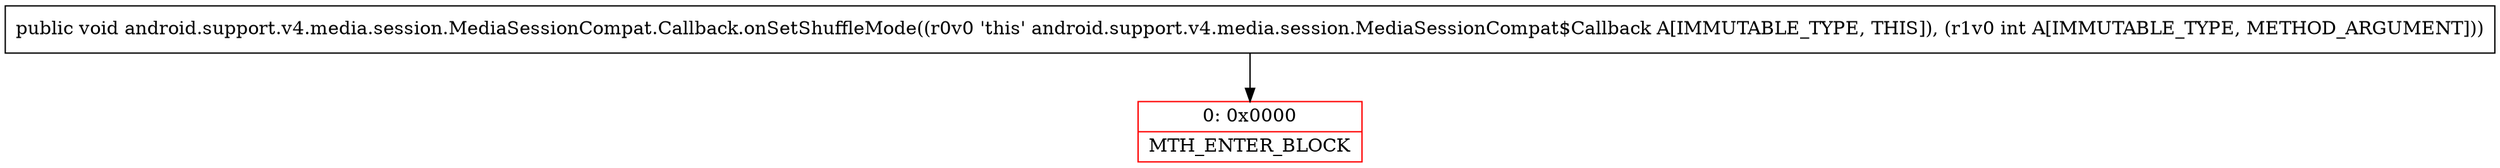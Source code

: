 digraph "CFG forandroid.support.v4.media.session.MediaSessionCompat.Callback.onSetShuffleMode(I)V" {
subgraph cluster_Region_1805312958 {
label = "R(0)";
node [shape=record,color=blue];
}
Node_0 [shape=record,color=red,label="{0\:\ 0x0000|MTH_ENTER_BLOCK\l}"];
MethodNode[shape=record,label="{public void android.support.v4.media.session.MediaSessionCompat.Callback.onSetShuffleMode((r0v0 'this' android.support.v4.media.session.MediaSessionCompat$Callback A[IMMUTABLE_TYPE, THIS]), (r1v0 int A[IMMUTABLE_TYPE, METHOD_ARGUMENT])) }"];
MethodNode -> Node_0;
}

